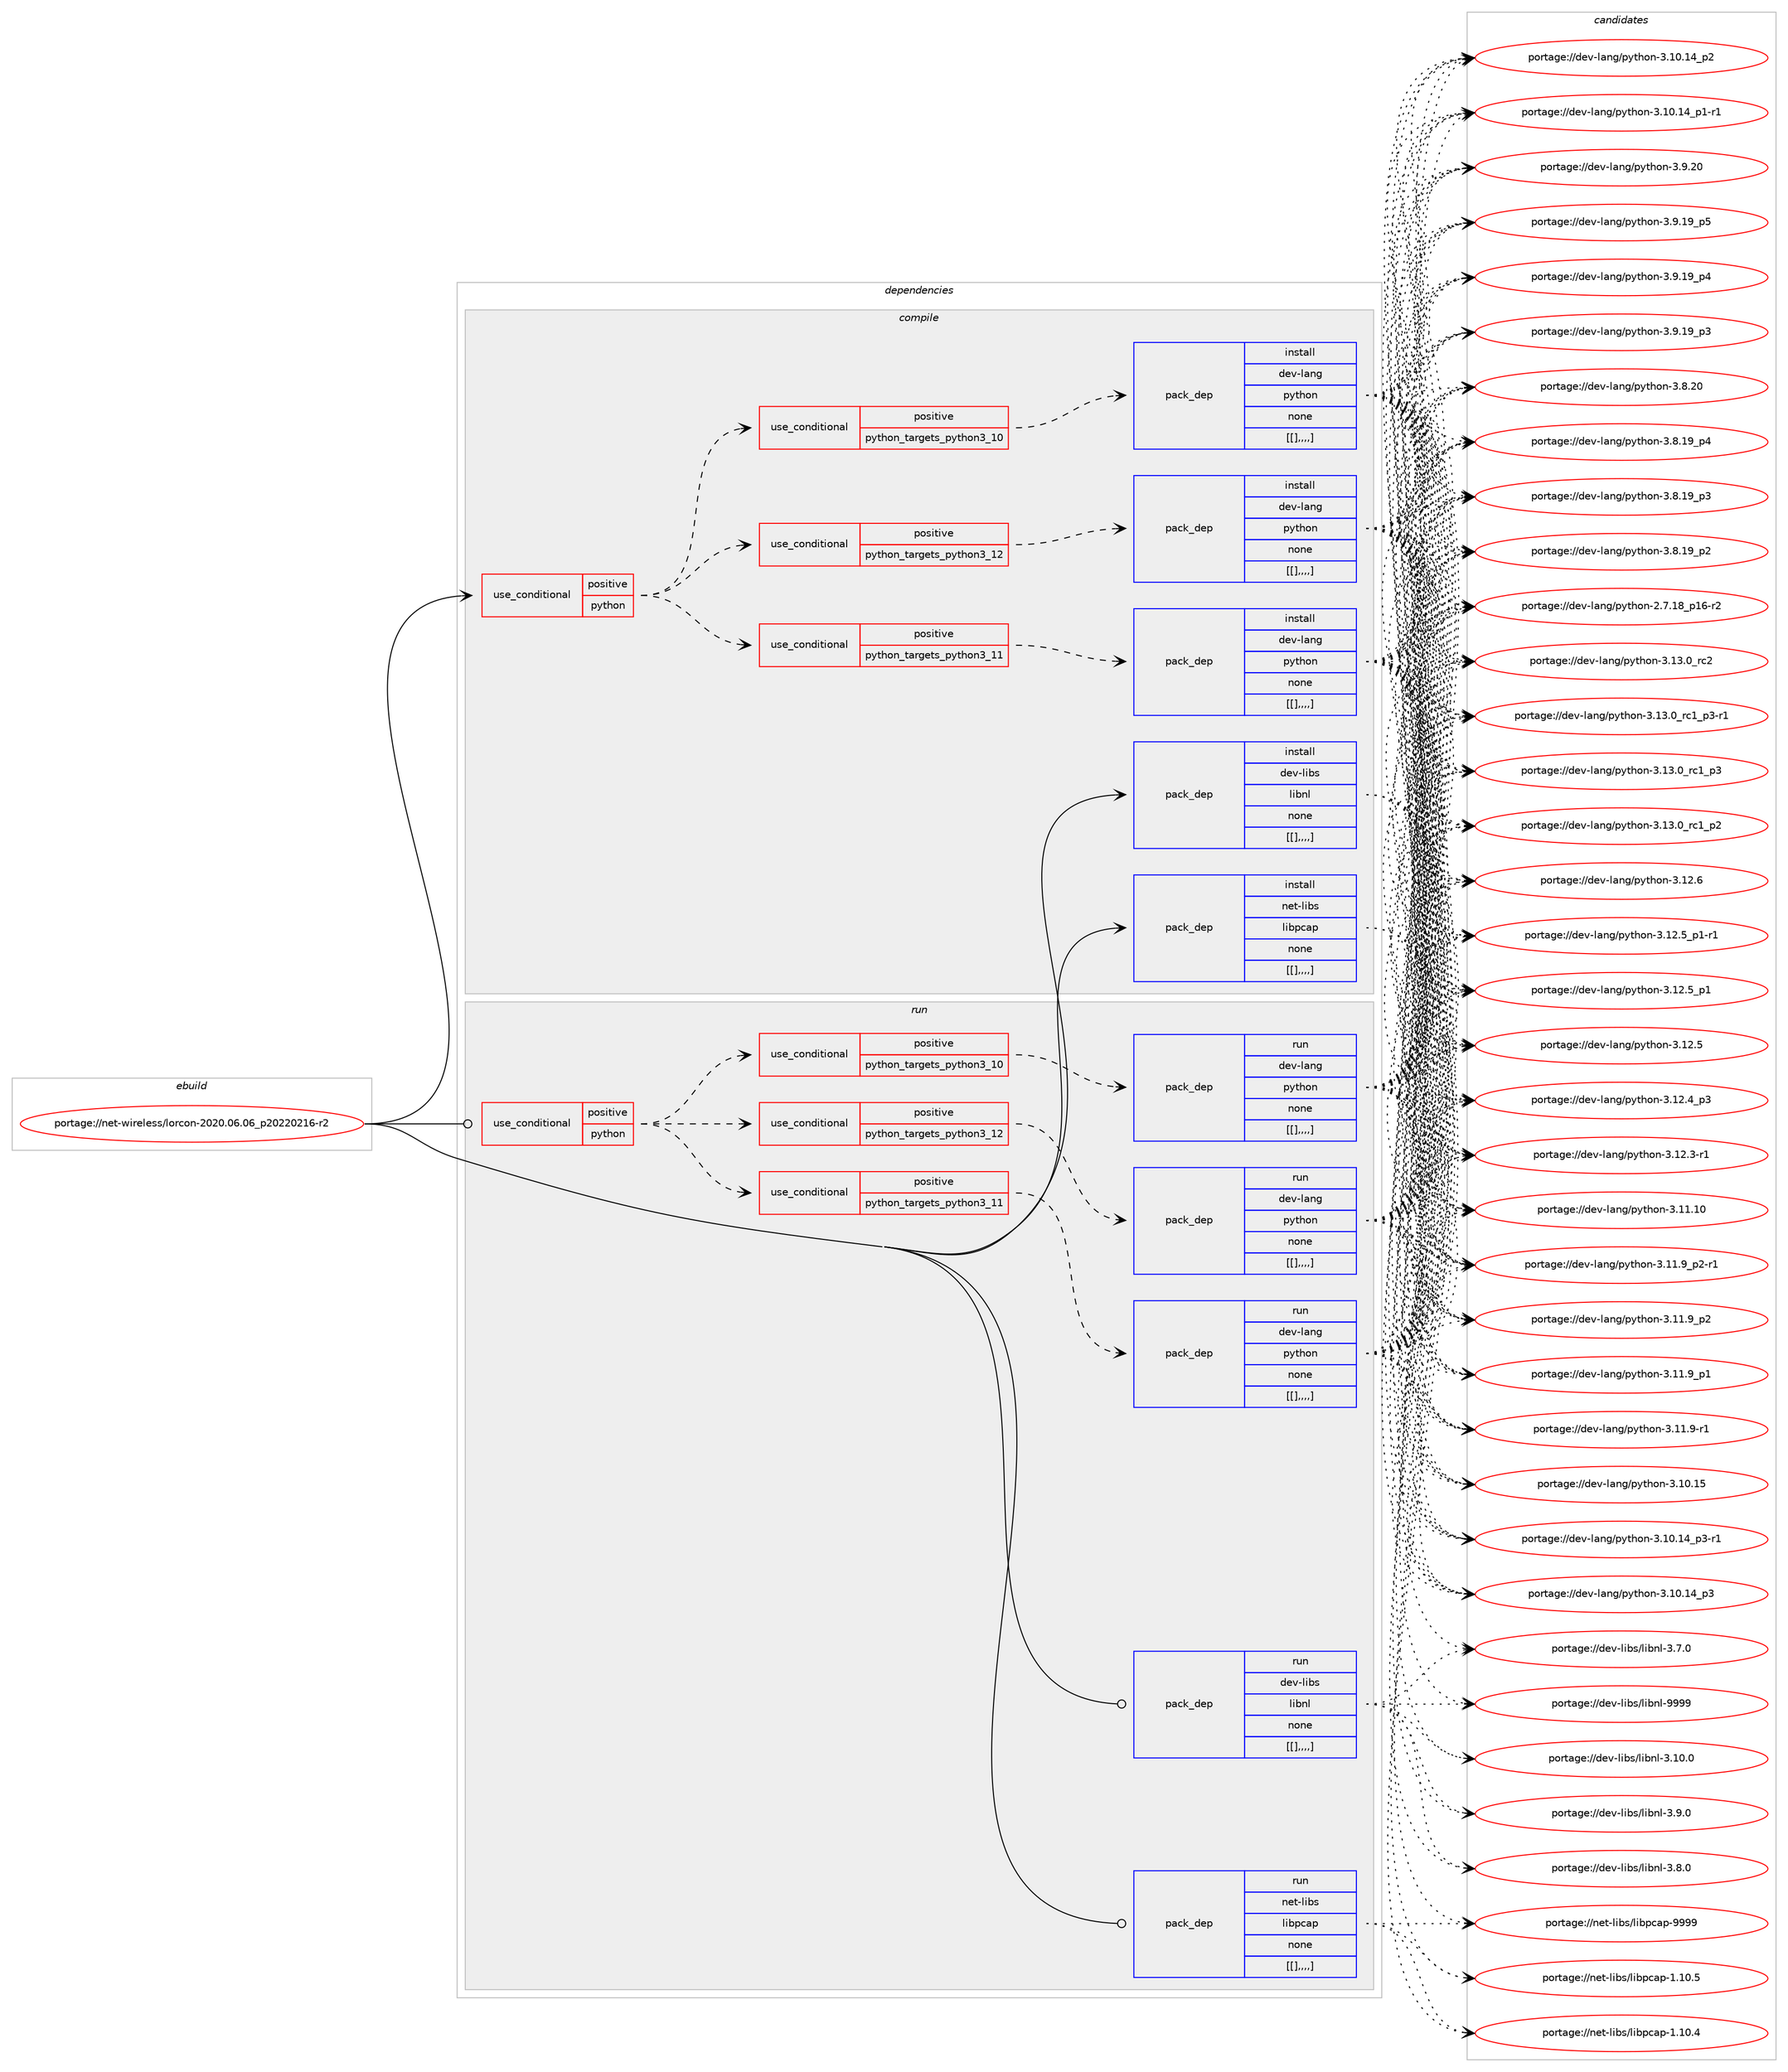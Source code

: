 digraph prolog {

# *************
# Graph options
# *************

newrank=true;
concentrate=true;
compound=true;
graph [rankdir=LR,fontname=Helvetica,fontsize=10,ranksep=1.5];#, ranksep=2.5, nodesep=0.2];
edge  [arrowhead=vee];
node  [fontname=Helvetica,fontsize=10];

# **********
# The ebuild
# **********

subgraph cluster_leftcol {
color=gray;
label=<<i>ebuild</i>>;
id [label="portage://net-wireless/lorcon-2020.06.06_p20220216-r2", color=red, width=4, href="../net-wireless/lorcon-2020.06.06_p20220216-r2.svg"];
}

# ****************
# The dependencies
# ****************

subgraph cluster_midcol {
color=gray;
label=<<i>dependencies</i>>;
subgraph cluster_compile {
fillcolor="#eeeeee";
style=filled;
label=<<i>compile</i>>;
subgraph cond107212 {
dependency406170 [label=<<TABLE BORDER="0" CELLBORDER="1" CELLSPACING="0" CELLPADDING="4"><TR><TD ROWSPAN="3" CELLPADDING="10">use_conditional</TD></TR><TR><TD>positive</TD></TR><TR><TD>python</TD></TR></TABLE>>, shape=none, color=red];
subgraph cond107213 {
dependency406171 [label=<<TABLE BORDER="0" CELLBORDER="1" CELLSPACING="0" CELLPADDING="4"><TR><TD ROWSPAN="3" CELLPADDING="10">use_conditional</TD></TR><TR><TD>positive</TD></TR><TR><TD>python_targets_python3_10</TD></TR></TABLE>>, shape=none, color=red];
subgraph pack296008 {
dependency406172 [label=<<TABLE BORDER="0" CELLBORDER="1" CELLSPACING="0" CELLPADDING="4" WIDTH="220"><TR><TD ROWSPAN="6" CELLPADDING="30">pack_dep</TD></TR><TR><TD WIDTH="110">install</TD></TR><TR><TD>dev-lang</TD></TR><TR><TD>python</TD></TR><TR><TD>none</TD></TR><TR><TD>[[],,,,]</TD></TR></TABLE>>, shape=none, color=blue];
}
dependency406171:e -> dependency406172:w [weight=20,style="dashed",arrowhead="vee"];
}
dependency406170:e -> dependency406171:w [weight=20,style="dashed",arrowhead="vee"];
subgraph cond107214 {
dependency406173 [label=<<TABLE BORDER="0" CELLBORDER="1" CELLSPACING="0" CELLPADDING="4"><TR><TD ROWSPAN="3" CELLPADDING="10">use_conditional</TD></TR><TR><TD>positive</TD></TR><TR><TD>python_targets_python3_11</TD></TR></TABLE>>, shape=none, color=red];
subgraph pack296009 {
dependency406174 [label=<<TABLE BORDER="0" CELLBORDER="1" CELLSPACING="0" CELLPADDING="4" WIDTH="220"><TR><TD ROWSPAN="6" CELLPADDING="30">pack_dep</TD></TR><TR><TD WIDTH="110">install</TD></TR><TR><TD>dev-lang</TD></TR><TR><TD>python</TD></TR><TR><TD>none</TD></TR><TR><TD>[[],,,,]</TD></TR></TABLE>>, shape=none, color=blue];
}
dependency406173:e -> dependency406174:w [weight=20,style="dashed",arrowhead="vee"];
}
dependency406170:e -> dependency406173:w [weight=20,style="dashed",arrowhead="vee"];
subgraph cond107215 {
dependency406175 [label=<<TABLE BORDER="0" CELLBORDER="1" CELLSPACING="0" CELLPADDING="4"><TR><TD ROWSPAN="3" CELLPADDING="10">use_conditional</TD></TR><TR><TD>positive</TD></TR><TR><TD>python_targets_python3_12</TD></TR></TABLE>>, shape=none, color=red];
subgraph pack296010 {
dependency406176 [label=<<TABLE BORDER="0" CELLBORDER="1" CELLSPACING="0" CELLPADDING="4" WIDTH="220"><TR><TD ROWSPAN="6" CELLPADDING="30">pack_dep</TD></TR><TR><TD WIDTH="110">install</TD></TR><TR><TD>dev-lang</TD></TR><TR><TD>python</TD></TR><TR><TD>none</TD></TR><TR><TD>[[],,,,]</TD></TR></TABLE>>, shape=none, color=blue];
}
dependency406175:e -> dependency406176:w [weight=20,style="dashed",arrowhead="vee"];
}
dependency406170:e -> dependency406175:w [weight=20,style="dashed",arrowhead="vee"];
}
id:e -> dependency406170:w [weight=20,style="solid",arrowhead="vee"];
subgraph pack296011 {
dependency406177 [label=<<TABLE BORDER="0" CELLBORDER="1" CELLSPACING="0" CELLPADDING="4" WIDTH="220"><TR><TD ROWSPAN="6" CELLPADDING="30">pack_dep</TD></TR><TR><TD WIDTH="110">install</TD></TR><TR><TD>dev-libs</TD></TR><TR><TD>libnl</TD></TR><TR><TD>none</TD></TR><TR><TD>[[],,,,]</TD></TR></TABLE>>, shape=none, color=blue];
}
id:e -> dependency406177:w [weight=20,style="solid",arrowhead="vee"];
subgraph pack296012 {
dependency406178 [label=<<TABLE BORDER="0" CELLBORDER="1" CELLSPACING="0" CELLPADDING="4" WIDTH="220"><TR><TD ROWSPAN="6" CELLPADDING="30">pack_dep</TD></TR><TR><TD WIDTH="110">install</TD></TR><TR><TD>net-libs</TD></TR><TR><TD>libpcap</TD></TR><TR><TD>none</TD></TR><TR><TD>[[],,,,]</TD></TR></TABLE>>, shape=none, color=blue];
}
id:e -> dependency406178:w [weight=20,style="solid",arrowhead="vee"];
}
subgraph cluster_compileandrun {
fillcolor="#eeeeee";
style=filled;
label=<<i>compile and run</i>>;
}
subgraph cluster_run {
fillcolor="#eeeeee";
style=filled;
label=<<i>run</i>>;
subgraph cond107216 {
dependency406179 [label=<<TABLE BORDER="0" CELLBORDER="1" CELLSPACING="0" CELLPADDING="4"><TR><TD ROWSPAN="3" CELLPADDING="10">use_conditional</TD></TR><TR><TD>positive</TD></TR><TR><TD>python</TD></TR></TABLE>>, shape=none, color=red];
subgraph cond107217 {
dependency406180 [label=<<TABLE BORDER="0" CELLBORDER="1" CELLSPACING="0" CELLPADDING="4"><TR><TD ROWSPAN="3" CELLPADDING="10">use_conditional</TD></TR><TR><TD>positive</TD></TR><TR><TD>python_targets_python3_10</TD></TR></TABLE>>, shape=none, color=red];
subgraph pack296013 {
dependency406181 [label=<<TABLE BORDER="0" CELLBORDER="1" CELLSPACING="0" CELLPADDING="4" WIDTH="220"><TR><TD ROWSPAN="6" CELLPADDING="30">pack_dep</TD></TR><TR><TD WIDTH="110">run</TD></TR><TR><TD>dev-lang</TD></TR><TR><TD>python</TD></TR><TR><TD>none</TD></TR><TR><TD>[[],,,,]</TD></TR></TABLE>>, shape=none, color=blue];
}
dependency406180:e -> dependency406181:w [weight=20,style="dashed",arrowhead="vee"];
}
dependency406179:e -> dependency406180:w [weight=20,style="dashed",arrowhead="vee"];
subgraph cond107218 {
dependency406182 [label=<<TABLE BORDER="0" CELLBORDER="1" CELLSPACING="0" CELLPADDING="4"><TR><TD ROWSPAN="3" CELLPADDING="10">use_conditional</TD></TR><TR><TD>positive</TD></TR><TR><TD>python_targets_python3_11</TD></TR></TABLE>>, shape=none, color=red];
subgraph pack296014 {
dependency406183 [label=<<TABLE BORDER="0" CELLBORDER="1" CELLSPACING="0" CELLPADDING="4" WIDTH="220"><TR><TD ROWSPAN="6" CELLPADDING="30">pack_dep</TD></TR><TR><TD WIDTH="110">run</TD></TR><TR><TD>dev-lang</TD></TR><TR><TD>python</TD></TR><TR><TD>none</TD></TR><TR><TD>[[],,,,]</TD></TR></TABLE>>, shape=none, color=blue];
}
dependency406182:e -> dependency406183:w [weight=20,style="dashed",arrowhead="vee"];
}
dependency406179:e -> dependency406182:w [weight=20,style="dashed",arrowhead="vee"];
subgraph cond107219 {
dependency406184 [label=<<TABLE BORDER="0" CELLBORDER="1" CELLSPACING="0" CELLPADDING="4"><TR><TD ROWSPAN="3" CELLPADDING="10">use_conditional</TD></TR><TR><TD>positive</TD></TR><TR><TD>python_targets_python3_12</TD></TR></TABLE>>, shape=none, color=red];
subgraph pack296015 {
dependency406185 [label=<<TABLE BORDER="0" CELLBORDER="1" CELLSPACING="0" CELLPADDING="4" WIDTH="220"><TR><TD ROWSPAN="6" CELLPADDING="30">pack_dep</TD></TR><TR><TD WIDTH="110">run</TD></TR><TR><TD>dev-lang</TD></TR><TR><TD>python</TD></TR><TR><TD>none</TD></TR><TR><TD>[[],,,,]</TD></TR></TABLE>>, shape=none, color=blue];
}
dependency406184:e -> dependency406185:w [weight=20,style="dashed",arrowhead="vee"];
}
dependency406179:e -> dependency406184:w [weight=20,style="dashed",arrowhead="vee"];
}
id:e -> dependency406179:w [weight=20,style="solid",arrowhead="odot"];
subgraph pack296016 {
dependency406186 [label=<<TABLE BORDER="0" CELLBORDER="1" CELLSPACING="0" CELLPADDING="4" WIDTH="220"><TR><TD ROWSPAN="6" CELLPADDING="30">pack_dep</TD></TR><TR><TD WIDTH="110">run</TD></TR><TR><TD>dev-libs</TD></TR><TR><TD>libnl</TD></TR><TR><TD>none</TD></TR><TR><TD>[[],,,,]</TD></TR></TABLE>>, shape=none, color=blue];
}
id:e -> dependency406186:w [weight=20,style="solid",arrowhead="odot"];
subgraph pack296017 {
dependency406187 [label=<<TABLE BORDER="0" CELLBORDER="1" CELLSPACING="0" CELLPADDING="4" WIDTH="220"><TR><TD ROWSPAN="6" CELLPADDING="30">pack_dep</TD></TR><TR><TD WIDTH="110">run</TD></TR><TR><TD>net-libs</TD></TR><TR><TD>libpcap</TD></TR><TR><TD>none</TD></TR><TR><TD>[[],,,,]</TD></TR></TABLE>>, shape=none, color=blue];
}
id:e -> dependency406187:w [weight=20,style="solid",arrowhead="odot"];
}
}

# **************
# The candidates
# **************

subgraph cluster_choices {
rank=same;
color=gray;
label=<<i>candidates</i>>;

subgraph choice296008 {
color=black;
nodesep=1;
choice10010111845108971101034711212111610411111045514649514648951149950 [label="portage://dev-lang/python-3.13.0_rc2", color=red, width=4,href="../dev-lang/python-3.13.0_rc2.svg"];
choice1001011184510897110103471121211161041111104551464951464895114994995112514511449 [label="portage://dev-lang/python-3.13.0_rc1_p3-r1", color=red, width=4,href="../dev-lang/python-3.13.0_rc1_p3-r1.svg"];
choice100101118451089711010347112121116104111110455146495146489511499499511251 [label="portage://dev-lang/python-3.13.0_rc1_p3", color=red, width=4,href="../dev-lang/python-3.13.0_rc1_p3.svg"];
choice100101118451089711010347112121116104111110455146495146489511499499511250 [label="portage://dev-lang/python-3.13.0_rc1_p2", color=red, width=4,href="../dev-lang/python-3.13.0_rc1_p2.svg"];
choice10010111845108971101034711212111610411111045514649504654 [label="portage://dev-lang/python-3.12.6", color=red, width=4,href="../dev-lang/python-3.12.6.svg"];
choice1001011184510897110103471121211161041111104551464950465395112494511449 [label="portage://dev-lang/python-3.12.5_p1-r1", color=red, width=4,href="../dev-lang/python-3.12.5_p1-r1.svg"];
choice100101118451089711010347112121116104111110455146495046539511249 [label="portage://dev-lang/python-3.12.5_p1", color=red, width=4,href="../dev-lang/python-3.12.5_p1.svg"];
choice10010111845108971101034711212111610411111045514649504653 [label="portage://dev-lang/python-3.12.5", color=red, width=4,href="../dev-lang/python-3.12.5.svg"];
choice100101118451089711010347112121116104111110455146495046529511251 [label="portage://dev-lang/python-3.12.4_p3", color=red, width=4,href="../dev-lang/python-3.12.4_p3.svg"];
choice100101118451089711010347112121116104111110455146495046514511449 [label="portage://dev-lang/python-3.12.3-r1", color=red, width=4,href="../dev-lang/python-3.12.3-r1.svg"];
choice1001011184510897110103471121211161041111104551464949464948 [label="portage://dev-lang/python-3.11.10", color=red, width=4,href="../dev-lang/python-3.11.10.svg"];
choice1001011184510897110103471121211161041111104551464949465795112504511449 [label="portage://dev-lang/python-3.11.9_p2-r1", color=red, width=4,href="../dev-lang/python-3.11.9_p2-r1.svg"];
choice100101118451089711010347112121116104111110455146494946579511250 [label="portage://dev-lang/python-3.11.9_p2", color=red, width=4,href="../dev-lang/python-3.11.9_p2.svg"];
choice100101118451089711010347112121116104111110455146494946579511249 [label="portage://dev-lang/python-3.11.9_p1", color=red, width=4,href="../dev-lang/python-3.11.9_p1.svg"];
choice100101118451089711010347112121116104111110455146494946574511449 [label="portage://dev-lang/python-3.11.9-r1", color=red, width=4,href="../dev-lang/python-3.11.9-r1.svg"];
choice1001011184510897110103471121211161041111104551464948464953 [label="portage://dev-lang/python-3.10.15", color=red, width=4,href="../dev-lang/python-3.10.15.svg"];
choice100101118451089711010347112121116104111110455146494846495295112514511449 [label="portage://dev-lang/python-3.10.14_p3-r1", color=red, width=4,href="../dev-lang/python-3.10.14_p3-r1.svg"];
choice10010111845108971101034711212111610411111045514649484649529511251 [label="portage://dev-lang/python-3.10.14_p3", color=red, width=4,href="../dev-lang/python-3.10.14_p3.svg"];
choice10010111845108971101034711212111610411111045514649484649529511250 [label="portage://dev-lang/python-3.10.14_p2", color=red, width=4,href="../dev-lang/python-3.10.14_p2.svg"];
choice100101118451089711010347112121116104111110455146494846495295112494511449 [label="portage://dev-lang/python-3.10.14_p1-r1", color=red, width=4,href="../dev-lang/python-3.10.14_p1-r1.svg"];
choice10010111845108971101034711212111610411111045514657465048 [label="portage://dev-lang/python-3.9.20", color=red, width=4,href="../dev-lang/python-3.9.20.svg"];
choice100101118451089711010347112121116104111110455146574649579511253 [label="portage://dev-lang/python-3.9.19_p5", color=red, width=4,href="../dev-lang/python-3.9.19_p5.svg"];
choice100101118451089711010347112121116104111110455146574649579511252 [label="portage://dev-lang/python-3.9.19_p4", color=red, width=4,href="../dev-lang/python-3.9.19_p4.svg"];
choice100101118451089711010347112121116104111110455146574649579511251 [label="portage://dev-lang/python-3.9.19_p3", color=red, width=4,href="../dev-lang/python-3.9.19_p3.svg"];
choice10010111845108971101034711212111610411111045514656465048 [label="portage://dev-lang/python-3.8.20", color=red, width=4,href="../dev-lang/python-3.8.20.svg"];
choice100101118451089711010347112121116104111110455146564649579511252 [label="portage://dev-lang/python-3.8.19_p4", color=red, width=4,href="../dev-lang/python-3.8.19_p4.svg"];
choice100101118451089711010347112121116104111110455146564649579511251 [label="portage://dev-lang/python-3.8.19_p3", color=red, width=4,href="../dev-lang/python-3.8.19_p3.svg"];
choice100101118451089711010347112121116104111110455146564649579511250 [label="portage://dev-lang/python-3.8.19_p2", color=red, width=4,href="../dev-lang/python-3.8.19_p2.svg"];
choice100101118451089711010347112121116104111110455046554649569511249544511450 [label="portage://dev-lang/python-2.7.18_p16-r2", color=red, width=4,href="../dev-lang/python-2.7.18_p16-r2.svg"];
dependency406172:e -> choice10010111845108971101034711212111610411111045514649514648951149950:w [style=dotted,weight="100"];
dependency406172:e -> choice1001011184510897110103471121211161041111104551464951464895114994995112514511449:w [style=dotted,weight="100"];
dependency406172:e -> choice100101118451089711010347112121116104111110455146495146489511499499511251:w [style=dotted,weight="100"];
dependency406172:e -> choice100101118451089711010347112121116104111110455146495146489511499499511250:w [style=dotted,weight="100"];
dependency406172:e -> choice10010111845108971101034711212111610411111045514649504654:w [style=dotted,weight="100"];
dependency406172:e -> choice1001011184510897110103471121211161041111104551464950465395112494511449:w [style=dotted,weight="100"];
dependency406172:e -> choice100101118451089711010347112121116104111110455146495046539511249:w [style=dotted,weight="100"];
dependency406172:e -> choice10010111845108971101034711212111610411111045514649504653:w [style=dotted,weight="100"];
dependency406172:e -> choice100101118451089711010347112121116104111110455146495046529511251:w [style=dotted,weight="100"];
dependency406172:e -> choice100101118451089711010347112121116104111110455146495046514511449:w [style=dotted,weight="100"];
dependency406172:e -> choice1001011184510897110103471121211161041111104551464949464948:w [style=dotted,weight="100"];
dependency406172:e -> choice1001011184510897110103471121211161041111104551464949465795112504511449:w [style=dotted,weight="100"];
dependency406172:e -> choice100101118451089711010347112121116104111110455146494946579511250:w [style=dotted,weight="100"];
dependency406172:e -> choice100101118451089711010347112121116104111110455146494946579511249:w [style=dotted,weight="100"];
dependency406172:e -> choice100101118451089711010347112121116104111110455146494946574511449:w [style=dotted,weight="100"];
dependency406172:e -> choice1001011184510897110103471121211161041111104551464948464953:w [style=dotted,weight="100"];
dependency406172:e -> choice100101118451089711010347112121116104111110455146494846495295112514511449:w [style=dotted,weight="100"];
dependency406172:e -> choice10010111845108971101034711212111610411111045514649484649529511251:w [style=dotted,weight="100"];
dependency406172:e -> choice10010111845108971101034711212111610411111045514649484649529511250:w [style=dotted,weight="100"];
dependency406172:e -> choice100101118451089711010347112121116104111110455146494846495295112494511449:w [style=dotted,weight="100"];
dependency406172:e -> choice10010111845108971101034711212111610411111045514657465048:w [style=dotted,weight="100"];
dependency406172:e -> choice100101118451089711010347112121116104111110455146574649579511253:w [style=dotted,weight="100"];
dependency406172:e -> choice100101118451089711010347112121116104111110455146574649579511252:w [style=dotted,weight="100"];
dependency406172:e -> choice100101118451089711010347112121116104111110455146574649579511251:w [style=dotted,weight="100"];
dependency406172:e -> choice10010111845108971101034711212111610411111045514656465048:w [style=dotted,weight="100"];
dependency406172:e -> choice100101118451089711010347112121116104111110455146564649579511252:w [style=dotted,weight="100"];
dependency406172:e -> choice100101118451089711010347112121116104111110455146564649579511251:w [style=dotted,weight="100"];
dependency406172:e -> choice100101118451089711010347112121116104111110455146564649579511250:w [style=dotted,weight="100"];
dependency406172:e -> choice100101118451089711010347112121116104111110455046554649569511249544511450:w [style=dotted,weight="100"];
}
subgraph choice296009 {
color=black;
nodesep=1;
choice10010111845108971101034711212111610411111045514649514648951149950 [label="portage://dev-lang/python-3.13.0_rc2", color=red, width=4,href="../dev-lang/python-3.13.0_rc2.svg"];
choice1001011184510897110103471121211161041111104551464951464895114994995112514511449 [label="portage://dev-lang/python-3.13.0_rc1_p3-r1", color=red, width=4,href="../dev-lang/python-3.13.0_rc1_p3-r1.svg"];
choice100101118451089711010347112121116104111110455146495146489511499499511251 [label="portage://dev-lang/python-3.13.0_rc1_p3", color=red, width=4,href="../dev-lang/python-3.13.0_rc1_p3.svg"];
choice100101118451089711010347112121116104111110455146495146489511499499511250 [label="portage://dev-lang/python-3.13.0_rc1_p2", color=red, width=4,href="../dev-lang/python-3.13.0_rc1_p2.svg"];
choice10010111845108971101034711212111610411111045514649504654 [label="portage://dev-lang/python-3.12.6", color=red, width=4,href="../dev-lang/python-3.12.6.svg"];
choice1001011184510897110103471121211161041111104551464950465395112494511449 [label="portage://dev-lang/python-3.12.5_p1-r1", color=red, width=4,href="../dev-lang/python-3.12.5_p1-r1.svg"];
choice100101118451089711010347112121116104111110455146495046539511249 [label="portage://dev-lang/python-3.12.5_p1", color=red, width=4,href="../dev-lang/python-3.12.5_p1.svg"];
choice10010111845108971101034711212111610411111045514649504653 [label="portage://dev-lang/python-3.12.5", color=red, width=4,href="../dev-lang/python-3.12.5.svg"];
choice100101118451089711010347112121116104111110455146495046529511251 [label="portage://dev-lang/python-3.12.4_p3", color=red, width=4,href="../dev-lang/python-3.12.4_p3.svg"];
choice100101118451089711010347112121116104111110455146495046514511449 [label="portage://dev-lang/python-3.12.3-r1", color=red, width=4,href="../dev-lang/python-3.12.3-r1.svg"];
choice1001011184510897110103471121211161041111104551464949464948 [label="portage://dev-lang/python-3.11.10", color=red, width=4,href="../dev-lang/python-3.11.10.svg"];
choice1001011184510897110103471121211161041111104551464949465795112504511449 [label="portage://dev-lang/python-3.11.9_p2-r1", color=red, width=4,href="../dev-lang/python-3.11.9_p2-r1.svg"];
choice100101118451089711010347112121116104111110455146494946579511250 [label="portage://dev-lang/python-3.11.9_p2", color=red, width=4,href="../dev-lang/python-3.11.9_p2.svg"];
choice100101118451089711010347112121116104111110455146494946579511249 [label="portage://dev-lang/python-3.11.9_p1", color=red, width=4,href="../dev-lang/python-3.11.9_p1.svg"];
choice100101118451089711010347112121116104111110455146494946574511449 [label="portage://dev-lang/python-3.11.9-r1", color=red, width=4,href="../dev-lang/python-3.11.9-r1.svg"];
choice1001011184510897110103471121211161041111104551464948464953 [label="portage://dev-lang/python-3.10.15", color=red, width=4,href="../dev-lang/python-3.10.15.svg"];
choice100101118451089711010347112121116104111110455146494846495295112514511449 [label="portage://dev-lang/python-3.10.14_p3-r1", color=red, width=4,href="../dev-lang/python-3.10.14_p3-r1.svg"];
choice10010111845108971101034711212111610411111045514649484649529511251 [label="portage://dev-lang/python-3.10.14_p3", color=red, width=4,href="../dev-lang/python-3.10.14_p3.svg"];
choice10010111845108971101034711212111610411111045514649484649529511250 [label="portage://dev-lang/python-3.10.14_p2", color=red, width=4,href="../dev-lang/python-3.10.14_p2.svg"];
choice100101118451089711010347112121116104111110455146494846495295112494511449 [label="portage://dev-lang/python-3.10.14_p1-r1", color=red, width=4,href="../dev-lang/python-3.10.14_p1-r1.svg"];
choice10010111845108971101034711212111610411111045514657465048 [label="portage://dev-lang/python-3.9.20", color=red, width=4,href="../dev-lang/python-3.9.20.svg"];
choice100101118451089711010347112121116104111110455146574649579511253 [label="portage://dev-lang/python-3.9.19_p5", color=red, width=4,href="../dev-lang/python-3.9.19_p5.svg"];
choice100101118451089711010347112121116104111110455146574649579511252 [label="portage://dev-lang/python-3.9.19_p4", color=red, width=4,href="../dev-lang/python-3.9.19_p4.svg"];
choice100101118451089711010347112121116104111110455146574649579511251 [label="portage://dev-lang/python-3.9.19_p3", color=red, width=4,href="../dev-lang/python-3.9.19_p3.svg"];
choice10010111845108971101034711212111610411111045514656465048 [label="portage://dev-lang/python-3.8.20", color=red, width=4,href="../dev-lang/python-3.8.20.svg"];
choice100101118451089711010347112121116104111110455146564649579511252 [label="portage://dev-lang/python-3.8.19_p4", color=red, width=4,href="../dev-lang/python-3.8.19_p4.svg"];
choice100101118451089711010347112121116104111110455146564649579511251 [label="portage://dev-lang/python-3.8.19_p3", color=red, width=4,href="../dev-lang/python-3.8.19_p3.svg"];
choice100101118451089711010347112121116104111110455146564649579511250 [label="portage://dev-lang/python-3.8.19_p2", color=red, width=4,href="../dev-lang/python-3.8.19_p2.svg"];
choice100101118451089711010347112121116104111110455046554649569511249544511450 [label="portage://dev-lang/python-2.7.18_p16-r2", color=red, width=4,href="../dev-lang/python-2.7.18_p16-r2.svg"];
dependency406174:e -> choice10010111845108971101034711212111610411111045514649514648951149950:w [style=dotted,weight="100"];
dependency406174:e -> choice1001011184510897110103471121211161041111104551464951464895114994995112514511449:w [style=dotted,weight="100"];
dependency406174:e -> choice100101118451089711010347112121116104111110455146495146489511499499511251:w [style=dotted,weight="100"];
dependency406174:e -> choice100101118451089711010347112121116104111110455146495146489511499499511250:w [style=dotted,weight="100"];
dependency406174:e -> choice10010111845108971101034711212111610411111045514649504654:w [style=dotted,weight="100"];
dependency406174:e -> choice1001011184510897110103471121211161041111104551464950465395112494511449:w [style=dotted,weight="100"];
dependency406174:e -> choice100101118451089711010347112121116104111110455146495046539511249:w [style=dotted,weight="100"];
dependency406174:e -> choice10010111845108971101034711212111610411111045514649504653:w [style=dotted,weight="100"];
dependency406174:e -> choice100101118451089711010347112121116104111110455146495046529511251:w [style=dotted,weight="100"];
dependency406174:e -> choice100101118451089711010347112121116104111110455146495046514511449:w [style=dotted,weight="100"];
dependency406174:e -> choice1001011184510897110103471121211161041111104551464949464948:w [style=dotted,weight="100"];
dependency406174:e -> choice1001011184510897110103471121211161041111104551464949465795112504511449:w [style=dotted,weight="100"];
dependency406174:e -> choice100101118451089711010347112121116104111110455146494946579511250:w [style=dotted,weight="100"];
dependency406174:e -> choice100101118451089711010347112121116104111110455146494946579511249:w [style=dotted,weight="100"];
dependency406174:e -> choice100101118451089711010347112121116104111110455146494946574511449:w [style=dotted,weight="100"];
dependency406174:e -> choice1001011184510897110103471121211161041111104551464948464953:w [style=dotted,weight="100"];
dependency406174:e -> choice100101118451089711010347112121116104111110455146494846495295112514511449:w [style=dotted,weight="100"];
dependency406174:e -> choice10010111845108971101034711212111610411111045514649484649529511251:w [style=dotted,weight="100"];
dependency406174:e -> choice10010111845108971101034711212111610411111045514649484649529511250:w [style=dotted,weight="100"];
dependency406174:e -> choice100101118451089711010347112121116104111110455146494846495295112494511449:w [style=dotted,weight="100"];
dependency406174:e -> choice10010111845108971101034711212111610411111045514657465048:w [style=dotted,weight="100"];
dependency406174:e -> choice100101118451089711010347112121116104111110455146574649579511253:w [style=dotted,weight="100"];
dependency406174:e -> choice100101118451089711010347112121116104111110455146574649579511252:w [style=dotted,weight="100"];
dependency406174:e -> choice100101118451089711010347112121116104111110455146574649579511251:w [style=dotted,weight="100"];
dependency406174:e -> choice10010111845108971101034711212111610411111045514656465048:w [style=dotted,weight="100"];
dependency406174:e -> choice100101118451089711010347112121116104111110455146564649579511252:w [style=dotted,weight="100"];
dependency406174:e -> choice100101118451089711010347112121116104111110455146564649579511251:w [style=dotted,weight="100"];
dependency406174:e -> choice100101118451089711010347112121116104111110455146564649579511250:w [style=dotted,weight="100"];
dependency406174:e -> choice100101118451089711010347112121116104111110455046554649569511249544511450:w [style=dotted,weight="100"];
}
subgraph choice296010 {
color=black;
nodesep=1;
choice10010111845108971101034711212111610411111045514649514648951149950 [label="portage://dev-lang/python-3.13.0_rc2", color=red, width=4,href="../dev-lang/python-3.13.0_rc2.svg"];
choice1001011184510897110103471121211161041111104551464951464895114994995112514511449 [label="portage://dev-lang/python-3.13.0_rc1_p3-r1", color=red, width=4,href="../dev-lang/python-3.13.0_rc1_p3-r1.svg"];
choice100101118451089711010347112121116104111110455146495146489511499499511251 [label="portage://dev-lang/python-3.13.0_rc1_p3", color=red, width=4,href="../dev-lang/python-3.13.0_rc1_p3.svg"];
choice100101118451089711010347112121116104111110455146495146489511499499511250 [label="portage://dev-lang/python-3.13.0_rc1_p2", color=red, width=4,href="../dev-lang/python-3.13.0_rc1_p2.svg"];
choice10010111845108971101034711212111610411111045514649504654 [label="portage://dev-lang/python-3.12.6", color=red, width=4,href="../dev-lang/python-3.12.6.svg"];
choice1001011184510897110103471121211161041111104551464950465395112494511449 [label="portage://dev-lang/python-3.12.5_p1-r1", color=red, width=4,href="../dev-lang/python-3.12.5_p1-r1.svg"];
choice100101118451089711010347112121116104111110455146495046539511249 [label="portage://dev-lang/python-3.12.5_p1", color=red, width=4,href="../dev-lang/python-3.12.5_p1.svg"];
choice10010111845108971101034711212111610411111045514649504653 [label="portage://dev-lang/python-3.12.5", color=red, width=4,href="../dev-lang/python-3.12.5.svg"];
choice100101118451089711010347112121116104111110455146495046529511251 [label="portage://dev-lang/python-3.12.4_p3", color=red, width=4,href="../dev-lang/python-3.12.4_p3.svg"];
choice100101118451089711010347112121116104111110455146495046514511449 [label="portage://dev-lang/python-3.12.3-r1", color=red, width=4,href="../dev-lang/python-3.12.3-r1.svg"];
choice1001011184510897110103471121211161041111104551464949464948 [label="portage://dev-lang/python-3.11.10", color=red, width=4,href="../dev-lang/python-3.11.10.svg"];
choice1001011184510897110103471121211161041111104551464949465795112504511449 [label="portage://dev-lang/python-3.11.9_p2-r1", color=red, width=4,href="../dev-lang/python-3.11.9_p2-r1.svg"];
choice100101118451089711010347112121116104111110455146494946579511250 [label="portage://dev-lang/python-3.11.9_p2", color=red, width=4,href="../dev-lang/python-3.11.9_p2.svg"];
choice100101118451089711010347112121116104111110455146494946579511249 [label="portage://dev-lang/python-3.11.9_p1", color=red, width=4,href="../dev-lang/python-3.11.9_p1.svg"];
choice100101118451089711010347112121116104111110455146494946574511449 [label="portage://dev-lang/python-3.11.9-r1", color=red, width=4,href="../dev-lang/python-3.11.9-r1.svg"];
choice1001011184510897110103471121211161041111104551464948464953 [label="portage://dev-lang/python-3.10.15", color=red, width=4,href="../dev-lang/python-3.10.15.svg"];
choice100101118451089711010347112121116104111110455146494846495295112514511449 [label="portage://dev-lang/python-3.10.14_p3-r1", color=red, width=4,href="../dev-lang/python-3.10.14_p3-r1.svg"];
choice10010111845108971101034711212111610411111045514649484649529511251 [label="portage://dev-lang/python-3.10.14_p3", color=red, width=4,href="../dev-lang/python-3.10.14_p3.svg"];
choice10010111845108971101034711212111610411111045514649484649529511250 [label="portage://dev-lang/python-3.10.14_p2", color=red, width=4,href="../dev-lang/python-3.10.14_p2.svg"];
choice100101118451089711010347112121116104111110455146494846495295112494511449 [label="portage://dev-lang/python-3.10.14_p1-r1", color=red, width=4,href="../dev-lang/python-3.10.14_p1-r1.svg"];
choice10010111845108971101034711212111610411111045514657465048 [label="portage://dev-lang/python-3.9.20", color=red, width=4,href="../dev-lang/python-3.9.20.svg"];
choice100101118451089711010347112121116104111110455146574649579511253 [label="portage://dev-lang/python-3.9.19_p5", color=red, width=4,href="../dev-lang/python-3.9.19_p5.svg"];
choice100101118451089711010347112121116104111110455146574649579511252 [label="portage://dev-lang/python-3.9.19_p4", color=red, width=4,href="../dev-lang/python-3.9.19_p4.svg"];
choice100101118451089711010347112121116104111110455146574649579511251 [label="portage://dev-lang/python-3.9.19_p3", color=red, width=4,href="../dev-lang/python-3.9.19_p3.svg"];
choice10010111845108971101034711212111610411111045514656465048 [label="portage://dev-lang/python-3.8.20", color=red, width=4,href="../dev-lang/python-3.8.20.svg"];
choice100101118451089711010347112121116104111110455146564649579511252 [label="portage://dev-lang/python-3.8.19_p4", color=red, width=4,href="../dev-lang/python-3.8.19_p4.svg"];
choice100101118451089711010347112121116104111110455146564649579511251 [label="portage://dev-lang/python-3.8.19_p3", color=red, width=4,href="../dev-lang/python-3.8.19_p3.svg"];
choice100101118451089711010347112121116104111110455146564649579511250 [label="portage://dev-lang/python-3.8.19_p2", color=red, width=4,href="../dev-lang/python-3.8.19_p2.svg"];
choice100101118451089711010347112121116104111110455046554649569511249544511450 [label="portage://dev-lang/python-2.7.18_p16-r2", color=red, width=4,href="../dev-lang/python-2.7.18_p16-r2.svg"];
dependency406176:e -> choice10010111845108971101034711212111610411111045514649514648951149950:w [style=dotted,weight="100"];
dependency406176:e -> choice1001011184510897110103471121211161041111104551464951464895114994995112514511449:w [style=dotted,weight="100"];
dependency406176:e -> choice100101118451089711010347112121116104111110455146495146489511499499511251:w [style=dotted,weight="100"];
dependency406176:e -> choice100101118451089711010347112121116104111110455146495146489511499499511250:w [style=dotted,weight="100"];
dependency406176:e -> choice10010111845108971101034711212111610411111045514649504654:w [style=dotted,weight="100"];
dependency406176:e -> choice1001011184510897110103471121211161041111104551464950465395112494511449:w [style=dotted,weight="100"];
dependency406176:e -> choice100101118451089711010347112121116104111110455146495046539511249:w [style=dotted,weight="100"];
dependency406176:e -> choice10010111845108971101034711212111610411111045514649504653:w [style=dotted,weight="100"];
dependency406176:e -> choice100101118451089711010347112121116104111110455146495046529511251:w [style=dotted,weight="100"];
dependency406176:e -> choice100101118451089711010347112121116104111110455146495046514511449:w [style=dotted,weight="100"];
dependency406176:e -> choice1001011184510897110103471121211161041111104551464949464948:w [style=dotted,weight="100"];
dependency406176:e -> choice1001011184510897110103471121211161041111104551464949465795112504511449:w [style=dotted,weight="100"];
dependency406176:e -> choice100101118451089711010347112121116104111110455146494946579511250:w [style=dotted,weight="100"];
dependency406176:e -> choice100101118451089711010347112121116104111110455146494946579511249:w [style=dotted,weight="100"];
dependency406176:e -> choice100101118451089711010347112121116104111110455146494946574511449:w [style=dotted,weight="100"];
dependency406176:e -> choice1001011184510897110103471121211161041111104551464948464953:w [style=dotted,weight="100"];
dependency406176:e -> choice100101118451089711010347112121116104111110455146494846495295112514511449:w [style=dotted,weight="100"];
dependency406176:e -> choice10010111845108971101034711212111610411111045514649484649529511251:w [style=dotted,weight="100"];
dependency406176:e -> choice10010111845108971101034711212111610411111045514649484649529511250:w [style=dotted,weight="100"];
dependency406176:e -> choice100101118451089711010347112121116104111110455146494846495295112494511449:w [style=dotted,weight="100"];
dependency406176:e -> choice10010111845108971101034711212111610411111045514657465048:w [style=dotted,weight="100"];
dependency406176:e -> choice100101118451089711010347112121116104111110455146574649579511253:w [style=dotted,weight="100"];
dependency406176:e -> choice100101118451089711010347112121116104111110455146574649579511252:w [style=dotted,weight="100"];
dependency406176:e -> choice100101118451089711010347112121116104111110455146574649579511251:w [style=dotted,weight="100"];
dependency406176:e -> choice10010111845108971101034711212111610411111045514656465048:w [style=dotted,weight="100"];
dependency406176:e -> choice100101118451089711010347112121116104111110455146564649579511252:w [style=dotted,weight="100"];
dependency406176:e -> choice100101118451089711010347112121116104111110455146564649579511251:w [style=dotted,weight="100"];
dependency406176:e -> choice100101118451089711010347112121116104111110455146564649579511250:w [style=dotted,weight="100"];
dependency406176:e -> choice100101118451089711010347112121116104111110455046554649569511249544511450:w [style=dotted,weight="100"];
}
subgraph choice296011 {
color=black;
nodesep=1;
choice100101118451081059811547108105981101084557575757 [label="portage://dev-libs/libnl-9999", color=red, width=4,href="../dev-libs/libnl-9999.svg"];
choice1001011184510810598115471081059811010845514649484648 [label="portage://dev-libs/libnl-3.10.0", color=red, width=4,href="../dev-libs/libnl-3.10.0.svg"];
choice10010111845108105981154710810598110108455146574648 [label="portage://dev-libs/libnl-3.9.0", color=red, width=4,href="../dev-libs/libnl-3.9.0.svg"];
choice10010111845108105981154710810598110108455146564648 [label="portage://dev-libs/libnl-3.8.0", color=red, width=4,href="../dev-libs/libnl-3.8.0.svg"];
choice10010111845108105981154710810598110108455146554648 [label="portage://dev-libs/libnl-3.7.0", color=red, width=4,href="../dev-libs/libnl-3.7.0.svg"];
dependency406177:e -> choice100101118451081059811547108105981101084557575757:w [style=dotted,weight="100"];
dependency406177:e -> choice1001011184510810598115471081059811010845514649484648:w [style=dotted,weight="100"];
dependency406177:e -> choice10010111845108105981154710810598110108455146574648:w [style=dotted,weight="100"];
dependency406177:e -> choice10010111845108105981154710810598110108455146564648:w [style=dotted,weight="100"];
dependency406177:e -> choice10010111845108105981154710810598110108455146554648:w [style=dotted,weight="100"];
}
subgraph choice296012 {
color=black;
nodesep=1;
choice1101011164510810598115471081059811299971124557575757 [label="portage://net-libs/libpcap-9999", color=red, width=4,href="../net-libs/libpcap-9999.svg"];
choice11010111645108105981154710810598112999711245494649484653 [label="portage://net-libs/libpcap-1.10.5", color=red, width=4,href="../net-libs/libpcap-1.10.5.svg"];
choice11010111645108105981154710810598112999711245494649484652 [label="portage://net-libs/libpcap-1.10.4", color=red, width=4,href="../net-libs/libpcap-1.10.4.svg"];
dependency406178:e -> choice1101011164510810598115471081059811299971124557575757:w [style=dotted,weight="100"];
dependency406178:e -> choice11010111645108105981154710810598112999711245494649484653:w [style=dotted,weight="100"];
dependency406178:e -> choice11010111645108105981154710810598112999711245494649484652:w [style=dotted,weight="100"];
}
subgraph choice296013 {
color=black;
nodesep=1;
choice10010111845108971101034711212111610411111045514649514648951149950 [label="portage://dev-lang/python-3.13.0_rc2", color=red, width=4,href="../dev-lang/python-3.13.0_rc2.svg"];
choice1001011184510897110103471121211161041111104551464951464895114994995112514511449 [label="portage://dev-lang/python-3.13.0_rc1_p3-r1", color=red, width=4,href="../dev-lang/python-3.13.0_rc1_p3-r1.svg"];
choice100101118451089711010347112121116104111110455146495146489511499499511251 [label="portage://dev-lang/python-3.13.0_rc1_p3", color=red, width=4,href="../dev-lang/python-3.13.0_rc1_p3.svg"];
choice100101118451089711010347112121116104111110455146495146489511499499511250 [label="portage://dev-lang/python-3.13.0_rc1_p2", color=red, width=4,href="../dev-lang/python-3.13.0_rc1_p2.svg"];
choice10010111845108971101034711212111610411111045514649504654 [label="portage://dev-lang/python-3.12.6", color=red, width=4,href="../dev-lang/python-3.12.6.svg"];
choice1001011184510897110103471121211161041111104551464950465395112494511449 [label="portage://dev-lang/python-3.12.5_p1-r1", color=red, width=4,href="../dev-lang/python-3.12.5_p1-r1.svg"];
choice100101118451089711010347112121116104111110455146495046539511249 [label="portage://dev-lang/python-3.12.5_p1", color=red, width=4,href="../dev-lang/python-3.12.5_p1.svg"];
choice10010111845108971101034711212111610411111045514649504653 [label="portage://dev-lang/python-3.12.5", color=red, width=4,href="../dev-lang/python-3.12.5.svg"];
choice100101118451089711010347112121116104111110455146495046529511251 [label="portage://dev-lang/python-3.12.4_p3", color=red, width=4,href="../dev-lang/python-3.12.4_p3.svg"];
choice100101118451089711010347112121116104111110455146495046514511449 [label="portage://dev-lang/python-3.12.3-r1", color=red, width=4,href="../dev-lang/python-3.12.3-r1.svg"];
choice1001011184510897110103471121211161041111104551464949464948 [label="portage://dev-lang/python-3.11.10", color=red, width=4,href="../dev-lang/python-3.11.10.svg"];
choice1001011184510897110103471121211161041111104551464949465795112504511449 [label="portage://dev-lang/python-3.11.9_p2-r1", color=red, width=4,href="../dev-lang/python-3.11.9_p2-r1.svg"];
choice100101118451089711010347112121116104111110455146494946579511250 [label="portage://dev-lang/python-3.11.9_p2", color=red, width=4,href="../dev-lang/python-3.11.9_p2.svg"];
choice100101118451089711010347112121116104111110455146494946579511249 [label="portage://dev-lang/python-3.11.9_p1", color=red, width=4,href="../dev-lang/python-3.11.9_p1.svg"];
choice100101118451089711010347112121116104111110455146494946574511449 [label="portage://dev-lang/python-3.11.9-r1", color=red, width=4,href="../dev-lang/python-3.11.9-r1.svg"];
choice1001011184510897110103471121211161041111104551464948464953 [label="portage://dev-lang/python-3.10.15", color=red, width=4,href="../dev-lang/python-3.10.15.svg"];
choice100101118451089711010347112121116104111110455146494846495295112514511449 [label="portage://dev-lang/python-3.10.14_p3-r1", color=red, width=4,href="../dev-lang/python-3.10.14_p3-r1.svg"];
choice10010111845108971101034711212111610411111045514649484649529511251 [label="portage://dev-lang/python-3.10.14_p3", color=red, width=4,href="../dev-lang/python-3.10.14_p3.svg"];
choice10010111845108971101034711212111610411111045514649484649529511250 [label="portage://dev-lang/python-3.10.14_p2", color=red, width=4,href="../dev-lang/python-3.10.14_p2.svg"];
choice100101118451089711010347112121116104111110455146494846495295112494511449 [label="portage://dev-lang/python-3.10.14_p1-r1", color=red, width=4,href="../dev-lang/python-3.10.14_p1-r1.svg"];
choice10010111845108971101034711212111610411111045514657465048 [label="portage://dev-lang/python-3.9.20", color=red, width=4,href="../dev-lang/python-3.9.20.svg"];
choice100101118451089711010347112121116104111110455146574649579511253 [label="portage://dev-lang/python-3.9.19_p5", color=red, width=4,href="../dev-lang/python-3.9.19_p5.svg"];
choice100101118451089711010347112121116104111110455146574649579511252 [label="portage://dev-lang/python-3.9.19_p4", color=red, width=4,href="../dev-lang/python-3.9.19_p4.svg"];
choice100101118451089711010347112121116104111110455146574649579511251 [label="portage://dev-lang/python-3.9.19_p3", color=red, width=4,href="../dev-lang/python-3.9.19_p3.svg"];
choice10010111845108971101034711212111610411111045514656465048 [label="portage://dev-lang/python-3.8.20", color=red, width=4,href="../dev-lang/python-3.8.20.svg"];
choice100101118451089711010347112121116104111110455146564649579511252 [label="portage://dev-lang/python-3.8.19_p4", color=red, width=4,href="../dev-lang/python-3.8.19_p4.svg"];
choice100101118451089711010347112121116104111110455146564649579511251 [label="portage://dev-lang/python-3.8.19_p3", color=red, width=4,href="../dev-lang/python-3.8.19_p3.svg"];
choice100101118451089711010347112121116104111110455146564649579511250 [label="portage://dev-lang/python-3.8.19_p2", color=red, width=4,href="../dev-lang/python-3.8.19_p2.svg"];
choice100101118451089711010347112121116104111110455046554649569511249544511450 [label="portage://dev-lang/python-2.7.18_p16-r2", color=red, width=4,href="../dev-lang/python-2.7.18_p16-r2.svg"];
dependency406181:e -> choice10010111845108971101034711212111610411111045514649514648951149950:w [style=dotted,weight="100"];
dependency406181:e -> choice1001011184510897110103471121211161041111104551464951464895114994995112514511449:w [style=dotted,weight="100"];
dependency406181:e -> choice100101118451089711010347112121116104111110455146495146489511499499511251:w [style=dotted,weight="100"];
dependency406181:e -> choice100101118451089711010347112121116104111110455146495146489511499499511250:w [style=dotted,weight="100"];
dependency406181:e -> choice10010111845108971101034711212111610411111045514649504654:w [style=dotted,weight="100"];
dependency406181:e -> choice1001011184510897110103471121211161041111104551464950465395112494511449:w [style=dotted,weight="100"];
dependency406181:e -> choice100101118451089711010347112121116104111110455146495046539511249:w [style=dotted,weight="100"];
dependency406181:e -> choice10010111845108971101034711212111610411111045514649504653:w [style=dotted,weight="100"];
dependency406181:e -> choice100101118451089711010347112121116104111110455146495046529511251:w [style=dotted,weight="100"];
dependency406181:e -> choice100101118451089711010347112121116104111110455146495046514511449:w [style=dotted,weight="100"];
dependency406181:e -> choice1001011184510897110103471121211161041111104551464949464948:w [style=dotted,weight="100"];
dependency406181:e -> choice1001011184510897110103471121211161041111104551464949465795112504511449:w [style=dotted,weight="100"];
dependency406181:e -> choice100101118451089711010347112121116104111110455146494946579511250:w [style=dotted,weight="100"];
dependency406181:e -> choice100101118451089711010347112121116104111110455146494946579511249:w [style=dotted,weight="100"];
dependency406181:e -> choice100101118451089711010347112121116104111110455146494946574511449:w [style=dotted,weight="100"];
dependency406181:e -> choice1001011184510897110103471121211161041111104551464948464953:w [style=dotted,weight="100"];
dependency406181:e -> choice100101118451089711010347112121116104111110455146494846495295112514511449:w [style=dotted,weight="100"];
dependency406181:e -> choice10010111845108971101034711212111610411111045514649484649529511251:w [style=dotted,weight="100"];
dependency406181:e -> choice10010111845108971101034711212111610411111045514649484649529511250:w [style=dotted,weight="100"];
dependency406181:e -> choice100101118451089711010347112121116104111110455146494846495295112494511449:w [style=dotted,weight="100"];
dependency406181:e -> choice10010111845108971101034711212111610411111045514657465048:w [style=dotted,weight="100"];
dependency406181:e -> choice100101118451089711010347112121116104111110455146574649579511253:w [style=dotted,weight="100"];
dependency406181:e -> choice100101118451089711010347112121116104111110455146574649579511252:w [style=dotted,weight="100"];
dependency406181:e -> choice100101118451089711010347112121116104111110455146574649579511251:w [style=dotted,weight="100"];
dependency406181:e -> choice10010111845108971101034711212111610411111045514656465048:w [style=dotted,weight="100"];
dependency406181:e -> choice100101118451089711010347112121116104111110455146564649579511252:w [style=dotted,weight="100"];
dependency406181:e -> choice100101118451089711010347112121116104111110455146564649579511251:w [style=dotted,weight="100"];
dependency406181:e -> choice100101118451089711010347112121116104111110455146564649579511250:w [style=dotted,weight="100"];
dependency406181:e -> choice100101118451089711010347112121116104111110455046554649569511249544511450:w [style=dotted,weight="100"];
}
subgraph choice296014 {
color=black;
nodesep=1;
choice10010111845108971101034711212111610411111045514649514648951149950 [label="portage://dev-lang/python-3.13.0_rc2", color=red, width=4,href="../dev-lang/python-3.13.0_rc2.svg"];
choice1001011184510897110103471121211161041111104551464951464895114994995112514511449 [label="portage://dev-lang/python-3.13.0_rc1_p3-r1", color=red, width=4,href="../dev-lang/python-3.13.0_rc1_p3-r1.svg"];
choice100101118451089711010347112121116104111110455146495146489511499499511251 [label="portage://dev-lang/python-3.13.0_rc1_p3", color=red, width=4,href="../dev-lang/python-3.13.0_rc1_p3.svg"];
choice100101118451089711010347112121116104111110455146495146489511499499511250 [label="portage://dev-lang/python-3.13.0_rc1_p2", color=red, width=4,href="../dev-lang/python-3.13.0_rc1_p2.svg"];
choice10010111845108971101034711212111610411111045514649504654 [label="portage://dev-lang/python-3.12.6", color=red, width=4,href="../dev-lang/python-3.12.6.svg"];
choice1001011184510897110103471121211161041111104551464950465395112494511449 [label="portage://dev-lang/python-3.12.5_p1-r1", color=red, width=4,href="../dev-lang/python-3.12.5_p1-r1.svg"];
choice100101118451089711010347112121116104111110455146495046539511249 [label="portage://dev-lang/python-3.12.5_p1", color=red, width=4,href="../dev-lang/python-3.12.5_p1.svg"];
choice10010111845108971101034711212111610411111045514649504653 [label="portage://dev-lang/python-3.12.5", color=red, width=4,href="../dev-lang/python-3.12.5.svg"];
choice100101118451089711010347112121116104111110455146495046529511251 [label="portage://dev-lang/python-3.12.4_p3", color=red, width=4,href="../dev-lang/python-3.12.4_p3.svg"];
choice100101118451089711010347112121116104111110455146495046514511449 [label="portage://dev-lang/python-3.12.3-r1", color=red, width=4,href="../dev-lang/python-3.12.3-r1.svg"];
choice1001011184510897110103471121211161041111104551464949464948 [label="portage://dev-lang/python-3.11.10", color=red, width=4,href="../dev-lang/python-3.11.10.svg"];
choice1001011184510897110103471121211161041111104551464949465795112504511449 [label="portage://dev-lang/python-3.11.9_p2-r1", color=red, width=4,href="../dev-lang/python-3.11.9_p2-r1.svg"];
choice100101118451089711010347112121116104111110455146494946579511250 [label="portage://dev-lang/python-3.11.9_p2", color=red, width=4,href="../dev-lang/python-3.11.9_p2.svg"];
choice100101118451089711010347112121116104111110455146494946579511249 [label="portage://dev-lang/python-3.11.9_p1", color=red, width=4,href="../dev-lang/python-3.11.9_p1.svg"];
choice100101118451089711010347112121116104111110455146494946574511449 [label="portage://dev-lang/python-3.11.9-r1", color=red, width=4,href="../dev-lang/python-3.11.9-r1.svg"];
choice1001011184510897110103471121211161041111104551464948464953 [label="portage://dev-lang/python-3.10.15", color=red, width=4,href="../dev-lang/python-3.10.15.svg"];
choice100101118451089711010347112121116104111110455146494846495295112514511449 [label="portage://dev-lang/python-3.10.14_p3-r1", color=red, width=4,href="../dev-lang/python-3.10.14_p3-r1.svg"];
choice10010111845108971101034711212111610411111045514649484649529511251 [label="portage://dev-lang/python-3.10.14_p3", color=red, width=4,href="../dev-lang/python-3.10.14_p3.svg"];
choice10010111845108971101034711212111610411111045514649484649529511250 [label="portage://dev-lang/python-3.10.14_p2", color=red, width=4,href="../dev-lang/python-3.10.14_p2.svg"];
choice100101118451089711010347112121116104111110455146494846495295112494511449 [label="portage://dev-lang/python-3.10.14_p1-r1", color=red, width=4,href="../dev-lang/python-3.10.14_p1-r1.svg"];
choice10010111845108971101034711212111610411111045514657465048 [label="portage://dev-lang/python-3.9.20", color=red, width=4,href="../dev-lang/python-3.9.20.svg"];
choice100101118451089711010347112121116104111110455146574649579511253 [label="portage://dev-lang/python-3.9.19_p5", color=red, width=4,href="../dev-lang/python-3.9.19_p5.svg"];
choice100101118451089711010347112121116104111110455146574649579511252 [label="portage://dev-lang/python-3.9.19_p4", color=red, width=4,href="../dev-lang/python-3.9.19_p4.svg"];
choice100101118451089711010347112121116104111110455146574649579511251 [label="portage://dev-lang/python-3.9.19_p3", color=red, width=4,href="../dev-lang/python-3.9.19_p3.svg"];
choice10010111845108971101034711212111610411111045514656465048 [label="portage://dev-lang/python-3.8.20", color=red, width=4,href="../dev-lang/python-3.8.20.svg"];
choice100101118451089711010347112121116104111110455146564649579511252 [label="portage://dev-lang/python-3.8.19_p4", color=red, width=4,href="../dev-lang/python-3.8.19_p4.svg"];
choice100101118451089711010347112121116104111110455146564649579511251 [label="portage://dev-lang/python-3.8.19_p3", color=red, width=4,href="../dev-lang/python-3.8.19_p3.svg"];
choice100101118451089711010347112121116104111110455146564649579511250 [label="portage://dev-lang/python-3.8.19_p2", color=red, width=4,href="../dev-lang/python-3.8.19_p2.svg"];
choice100101118451089711010347112121116104111110455046554649569511249544511450 [label="portage://dev-lang/python-2.7.18_p16-r2", color=red, width=4,href="../dev-lang/python-2.7.18_p16-r2.svg"];
dependency406183:e -> choice10010111845108971101034711212111610411111045514649514648951149950:w [style=dotted,weight="100"];
dependency406183:e -> choice1001011184510897110103471121211161041111104551464951464895114994995112514511449:w [style=dotted,weight="100"];
dependency406183:e -> choice100101118451089711010347112121116104111110455146495146489511499499511251:w [style=dotted,weight="100"];
dependency406183:e -> choice100101118451089711010347112121116104111110455146495146489511499499511250:w [style=dotted,weight="100"];
dependency406183:e -> choice10010111845108971101034711212111610411111045514649504654:w [style=dotted,weight="100"];
dependency406183:e -> choice1001011184510897110103471121211161041111104551464950465395112494511449:w [style=dotted,weight="100"];
dependency406183:e -> choice100101118451089711010347112121116104111110455146495046539511249:w [style=dotted,weight="100"];
dependency406183:e -> choice10010111845108971101034711212111610411111045514649504653:w [style=dotted,weight="100"];
dependency406183:e -> choice100101118451089711010347112121116104111110455146495046529511251:w [style=dotted,weight="100"];
dependency406183:e -> choice100101118451089711010347112121116104111110455146495046514511449:w [style=dotted,weight="100"];
dependency406183:e -> choice1001011184510897110103471121211161041111104551464949464948:w [style=dotted,weight="100"];
dependency406183:e -> choice1001011184510897110103471121211161041111104551464949465795112504511449:w [style=dotted,weight="100"];
dependency406183:e -> choice100101118451089711010347112121116104111110455146494946579511250:w [style=dotted,weight="100"];
dependency406183:e -> choice100101118451089711010347112121116104111110455146494946579511249:w [style=dotted,weight="100"];
dependency406183:e -> choice100101118451089711010347112121116104111110455146494946574511449:w [style=dotted,weight="100"];
dependency406183:e -> choice1001011184510897110103471121211161041111104551464948464953:w [style=dotted,weight="100"];
dependency406183:e -> choice100101118451089711010347112121116104111110455146494846495295112514511449:w [style=dotted,weight="100"];
dependency406183:e -> choice10010111845108971101034711212111610411111045514649484649529511251:w [style=dotted,weight="100"];
dependency406183:e -> choice10010111845108971101034711212111610411111045514649484649529511250:w [style=dotted,weight="100"];
dependency406183:e -> choice100101118451089711010347112121116104111110455146494846495295112494511449:w [style=dotted,weight="100"];
dependency406183:e -> choice10010111845108971101034711212111610411111045514657465048:w [style=dotted,weight="100"];
dependency406183:e -> choice100101118451089711010347112121116104111110455146574649579511253:w [style=dotted,weight="100"];
dependency406183:e -> choice100101118451089711010347112121116104111110455146574649579511252:w [style=dotted,weight="100"];
dependency406183:e -> choice100101118451089711010347112121116104111110455146574649579511251:w [style=dotted,weight="100"];
dependency406183:e -> choice10010111845108971101034711212111610411111045514656465048:w [style=dotted,weight="100"];
dependency406183:e -> choice100101118451089711010347112121116104111110455146564649579511252:w [style=dotted,weight="100"];
dependency406183:e -> choice100101118451089711010347112121116104111110455146564649579511251:w [style=dotted,weight="100"];
dependency406183:e -> choice100101118451089711010347112121116104111110455146564649579511250:w [style=dotted,weight="100"];
dependency406183:e -> choice100101118451089711010347112121116104111110455046554649569511249544511450:w [style=dotted,weight="100"];
}
subgraph choice296015 {
color=black;
nodesep=1;
choice10010111845108971101034711212111610411111045514649514648951149950 [label="portage://dev-lang/python-3.13.0_rc2", color=red, width=4,href="../dev-lang/python-3.13.0_rc2.svg"];
choice1001011184510897110103471121211161041111104551464951464895114994995112514511449 [label="portage://dev-lang/python-3.13.0_rc1_p3-r1", color=red, width=4,href="../dev-lang/python-3.13.0_rc1_p3-r1.svg"];
choice100101118451089711010347112121116104111110455146495146489511499499511251 [label="portage://dev-lang/python-3.13.0_rc1_p3", color=red, width=4,href="../dev-lang/python-3.13.0_rc1_p3.svg"];
choice100101118451089711010347112121116104111110455146495146489511499499511250 [label="portage://dev-lang/python-3.13.0_rc1_p2", color=red, width=4,href="../dev-lang/python-3.13.0_rc1_p2.svg"];
choice10010111845108971101034711212111610411111045514649504654 [label="portage://dev-lang/python-3.12.6", color=red, width=4,href="../dev-lang/python-3.12.6.svg"];
choice1001011184510897110103471121211161041111104551464950465395112494511449 [label="portage://dev-lang/python-3.12.5_p1-r1", color=red, width=4,href="../dev-lang/python-3.12.5_p1-r1.svg"];
choice100101118451089711010347112121116104111110455146495046539511249 [label="portage://dev-lang/python-3.12.5_p1", color=red, width=4,href="../dev-lang/python-3.12.5_p1.svg"];
choice10010111845108971101034711212111610411111045514649504653 [label="portage://dev-lang/python-3.12.5", color=red, width=4,href="../dev-lang/python-3.12.5.svg"];
choice100101118451089711010347112121116104111110455146495046529511251 [label="portage://dev-lang/python-3.12.4_p3", color=red, width=4,href="../dev-lang/python-3.12.4_p3.svg"];
choice100101118451089711010347112121116104111110455146495046514511449 [label="portage://dev-lang/python-3.12.3-r1", color=red, width=4,href="../dev-lang/python-3.12.3-r1.svg"];
choice1001011184510897110103471121211161041111104551464949464948 [label="portage://dev-lang/python-3.11.10", color=red, width=4,href="../dev-lang/python-3.11.10.svg"];
choice1001011184510897110103471121211161041111104551464949465795112504511449 [label="portage://dev-lang/python-3.11.9_p2-r1", color=red, width=4,href="../dev-lang/python-3.11.9_p2-r1.svg"];
choice100101118451089711010347112121116104111110455146494946579511250 [label="portage://dev-lang/python-3.11.9_p2", color=red, width=4,href="../dev-lang/python-3.11.9_p2.svg"];
choice100101118451089711010347112121116104111110455146494946579511249 [label="portage://dev-lang/python-3.11.9_p1", color=red, width=4,href="../dev-lang/python-3.11.9_p1.svg"];
choice100101118451089711010347112121116104111110455146494946574511449 [label="portage://dev-lang/python-3.11.9-r1", color=red, width=4,href="../dev-lang/python-3.11.9-r1.svg"];
choice1001011184510897110103471121211161041111104551464948464953 [label="portage://dev-lang/python-3.10.15", color=red, width=4,href="../dev-lang/python-3.10.15.svg"];
choice100101118451089711010347112121116104111110455146494846495295112514511449 [label="portage://dev-lang/python-3.10.14_p3-r1", color=red, width=4,href="../dev-lang/python-3.10.14_p3-r1.svg"];
choice10010111845108971101034711212111610411111045514649484649529511251 [label="portage://dev-lang/python-3.10.14_p3", color=red, width=4,href="../dev-lang/python-3.10.14_p3.svg"];
choice10010111845108971101034711212111610411111045514649484649529511250 [label="portage://dev-lang/python-3.10.14_p2", color=red, width=4,href="../dev-lang/python-3.10.14_p2.svg"];
choice100101118451089711010347112121116104111110455146494846495295112494511449 [label="portage://dev-lang/python-3.10.14_p1-r1", color=red, width=4,href="../dev-lang/python-3.10.14_p1-r1.svg"];
choice10010111845108971101034711212111610411111045514657465048 [label="portage://dev-lang/python-3.9.20", color=red, width=4,href="../dev-lang/python-3.9.20.svg"];
choice100101118451089711010347112121116104111110455146574649579511253 [label="portage://dev-lang/python-3.9.19_p5", color=red, width=4,href="../dev-lang/python-3.9.19_p5.svg"];
choice100101118451089711010347112121116104111110455146574649579511252 [label="portage://dev-lang/python-3.9.19_p4", color=red, width=4,href="../dev-lang/python-3.9.19_p4.svg"];
choice100101118451089711010347112121116104111110455146574649579511251 [label="portage://dev-lang/python-3.9.19_p3", color=red, width=4,href="../dev-lang/python-3.9.19_p3.svg"];
choice10010111845108971101034711212111610411111045514656465048 [label="portage://dev-lang/python-3.8.20", color=red, width=4,href="../dev-lang/python-3.8.20.svg"];
choice100101118451089711010347112121116104111110455146564649579511252 [label="portage://dev-lang/python-3.8.19_p4", color=red, width=4,href="../dev-lang/python-3.8.19_p4.svg"];
choice100101118451089711010347112121116104111110455146564649579511251 [label="portage://dev-lang/python-3.8.19_p3", color=red, width=4,href="../dev-lang/python-3.8.19_p3.svg"];
choice100101118451089711010347112121116104111110455146564649579511250 [label="portage://dev-lang/python-3.8.19_p2", color=red, width=4,href="../dev-lang/python-3.8.19_p2.svg"];
choice100101118451089711010347112121116104111110455046554649569511249544511450 [label="portage://dev-lang/python-2.7.18_p16-r2", color=red, width=4,href="../dev-lang/python-2.7.18_p16-r2.svg"];
dependency406185:e -> choice10010111845108971101034711212111610411111045514649514648951149950:w [style=dotted,weight="100"];
dependency406185:e -> choice1001011184510897110103471121211161041111104551464951464895114994995112514511449:w [style=dotted,weight="100"];
dependency406185:e -> choice100101118451089711010347112121116104111110455146495146489511499499511251:w [style=dotted,weight="100"];
dependency406185:e -> choice100101118451089711010347112121116104111110455146495146489511499499511250:w [style=dotted,weight="100"];
dependency406185:e -> choice10010111845108971101034711212111610411111045514649504654:w [style=dotted,weight="100"];
dependency406185:e -> choice1001011184510897110103471121211161041111104551464950465395112494511449:w [style=dotted,weight="100"];
dependency406185:e -> choice100101118451089711010347112121116104111110455146495046539511249:w [style=dotted,weight="100"];
dependency406185:e -> choice10010111845108971101034711212111610411111045514649504653:w [style=dotted,weight="100"];
dependency406185:e -> choice100101118451089711010347112121116104111110455146495046529511251:w [style=dotted,weight="100"];
dependency406185:e -> choice100101118451089711010347112121116104111110455146495046514511449:w [style=dotted,weight="100"];
dependency406185:e -> choice1001011184510897110103471121211161041111104551464949464948:w [style=dotted,weight="100"];
dependency406185:e -> choice1001011184510897110103471121211161041111104551464949465795112504511449:w [style=dotted,weight="100"];
dependency406185:e -> choice100101118451089711010347112121116104111110455146494946579511250:w [style=dotted,weight="100"];
dependency406185:e -> choice100101118451089711010347112121116104111110455146494946579511249:w [style=dotted,weight="100"];
dependency406185:e -> choice100101118451089711010347112121116104111110455146494946574511449:w [style=dotted,weight="100"];
dependency406185:e -> choice1001011184510897110103471121211161041111104551464948464953:w [style=dotted,weight="100"];
dependency406185:e -> choice100101118451089711010347112121116104111110455146494846495295112514511449:w [style=dotted,weight="100"];
dependency406185:e -> choice10010111845108971101034711212111610411111045514649484649529511251:w [style=dotted,weight="100"];
dependency406185:e -> choice10010111845108971101034711212111610411111045514649484649529511250:w [style=dotted,weight="100"];
dependency406185:e -> choice100101118451089711010347112121116104111110455146494846495295112494511449:w [style=dotted,weight="100"];
dependency406185:e -> choice10010111845108971101034711212111610411111045514657465048:w [style=dotted,weight="100"];
dependency406185:e -> choice100101118451089711010347112121116104111110455146574649579511253:w [style=dotted,weight="100"];
dependency406185:e -> choice100101118451089711010347112121116104111110455146574649579511252:w [style=dotted,weight="100"];
dependency406185:e -> choice100101118451089711010347112121116104111110455146574649579511251:w [style=dotted,weight="100"];
dependency406185:e -> choice10010111845108971101034711212111610411111045514656465048:w [style=dotted,weight="100"];
dependency406185:e -> choice100101118451089711010347112121116104111110455146564649579511252:w [style=dotted,weight="100"];
dependency406185:e -> choice100101118451089711010347112121116104111110455146564649579511251:w [style=dotted,weight="100"];
dependency406185:e -> choice100101118451089711010347112121116104111110455146564649579511250:w [style=dotted,weight="100"];
dependency406185:e -> choice100101118451089711010347112121116104111110455046554649569511249544511450:w [style=dotted,weight="100"];
}
subgraph choice296016 {
color=black;
nodesep=1;
choice100101118451081059811547108105981101084557575757 [label="portage://dev-libs/libnl-9999", color=red, width=4,href="../dev-libs/libnl-9999.svg"];
choice1001011184510810598115471081059811010845514649484648 [label="portage://dev-libs/libnl-3.10.0", color=red, width=4,href="../dev-libs/libnl-3.10.0.svg"];
choice10010111845108105981154710810598110108455146574648 [label="portage://dev-libs/libnl-3.9.0", color=red, width=4,href="../dev-libs/libnl-3.9.0.svg"];
choice10010111845108105981154710810598110108455146564648 [label="portage://dev-libs/libnl-3.8.0", color=red, width=4,href="../dev-libs/libnl-3.8.0.svg"];
choice10010111845108105981154710810598110108455146554648 [label="portage://dev-libs/libnl-3.7.0", color=red, width=4,href="../dev-libs/libnl-3.7.0.svg"];
dependency406186:e -> choice100101118451081059811547108105981101084557575757:w [style=dotted,weight="100"];
dependency406186:e -> choice1001011184510810598115471081059811010845514649484648:w [style=dotted,weight="100"];
dependency406186:e -> choice10010111845108105981154710810598110108455146574648:w [style=dotted,weight="100"];
dependency406186:e -> choice10010111845108105981154710810598110108455146564648:w [style=dotted,weight="100"];
dependency406186:e -> choice10010111845108105981154710810598110108455146554648:w [style=dotted,weight="100"];
}
subgraph choice296017 {
color=black;
nodesep=1;
choice1101011164510810598115471081059811299971124557575757 [label="portage://net-libs/libpcap-9999", color=red, width=4,href="../net-libs/libpcap-9999.svg"];
choice11010111645108105981154710810598112999711245494649484653 [label="portage://net-libs/libpcap-1.10.5", color=red, width=4,href="../net-libs/libpcap-1.10.5.svg"];
choice11010111645108105981154710810598112999711245494649484652 [label="portage://net-libs/libpcap-1.10.4", color=red, width=4,href="../net-libs/libpcap-1.10.4.svg"];
dependency406187:e -> choice1101011164510810598115471081059811299971124557575757:w [style=dotted,weight="100"];
dependency406187:e -> choice11010111645108105981154710810598112999711245494649484653:w [style=dotted,weight="100"];
dependency406187:e -> choice11010111645108105981154710810598112999711245494649484652:w [style=dotted,weight="100"];
}
}

}
